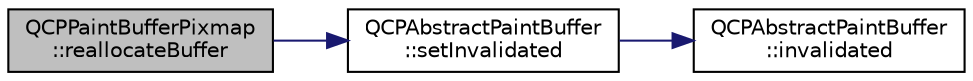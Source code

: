 digraph "QCPPaintBufferPixmap::reallocateBuffer"
{
 // LATEX_PDF_SIZE
  edge [fontname="Helvetica",fontsize="10",labelfontname="Helvetica",labelfontsize="10"];
  node [fontname="Helvetica",fontsize="10",shape=record];
  rankdir="LR";
  Node1 [label="QCPPaintBufferPixmap\l::reallocateBuffer",height=0.2,width=0.4,color="black", fillcolor="grey75", style="filled", fontcolor="black",tooltip=" "];
  Node1 -> Node2 [color="midnightblue",fontsize="10",style="solid",fontname="Helvetica"];
  Node2 [label="QCPAbstractPaintBuffer\l::setInvalidated",height=0.2,width=0.4,color="black", fillcolor="white", style="filled",URL="$classQCPAbstractPaintBuffer.html#ae4c7dc70dfc66be2879ce297b2b3d67f",tooltip=" "];
  Node2 -> Node3 [color="midnightblue",fontsize="10",style="solid",fontname="Helvetica"];
  Node3 [label="QCPAbstractPaintBuffer\l::invalidated",height=0.2,width=0.4,color="black", fillcolor="white", style="filled",URL="$classQCPAbstractPaintBuffer.html#a76bf771cda945a6c602cf9b7d365d92b",tooltip=" "];
}

